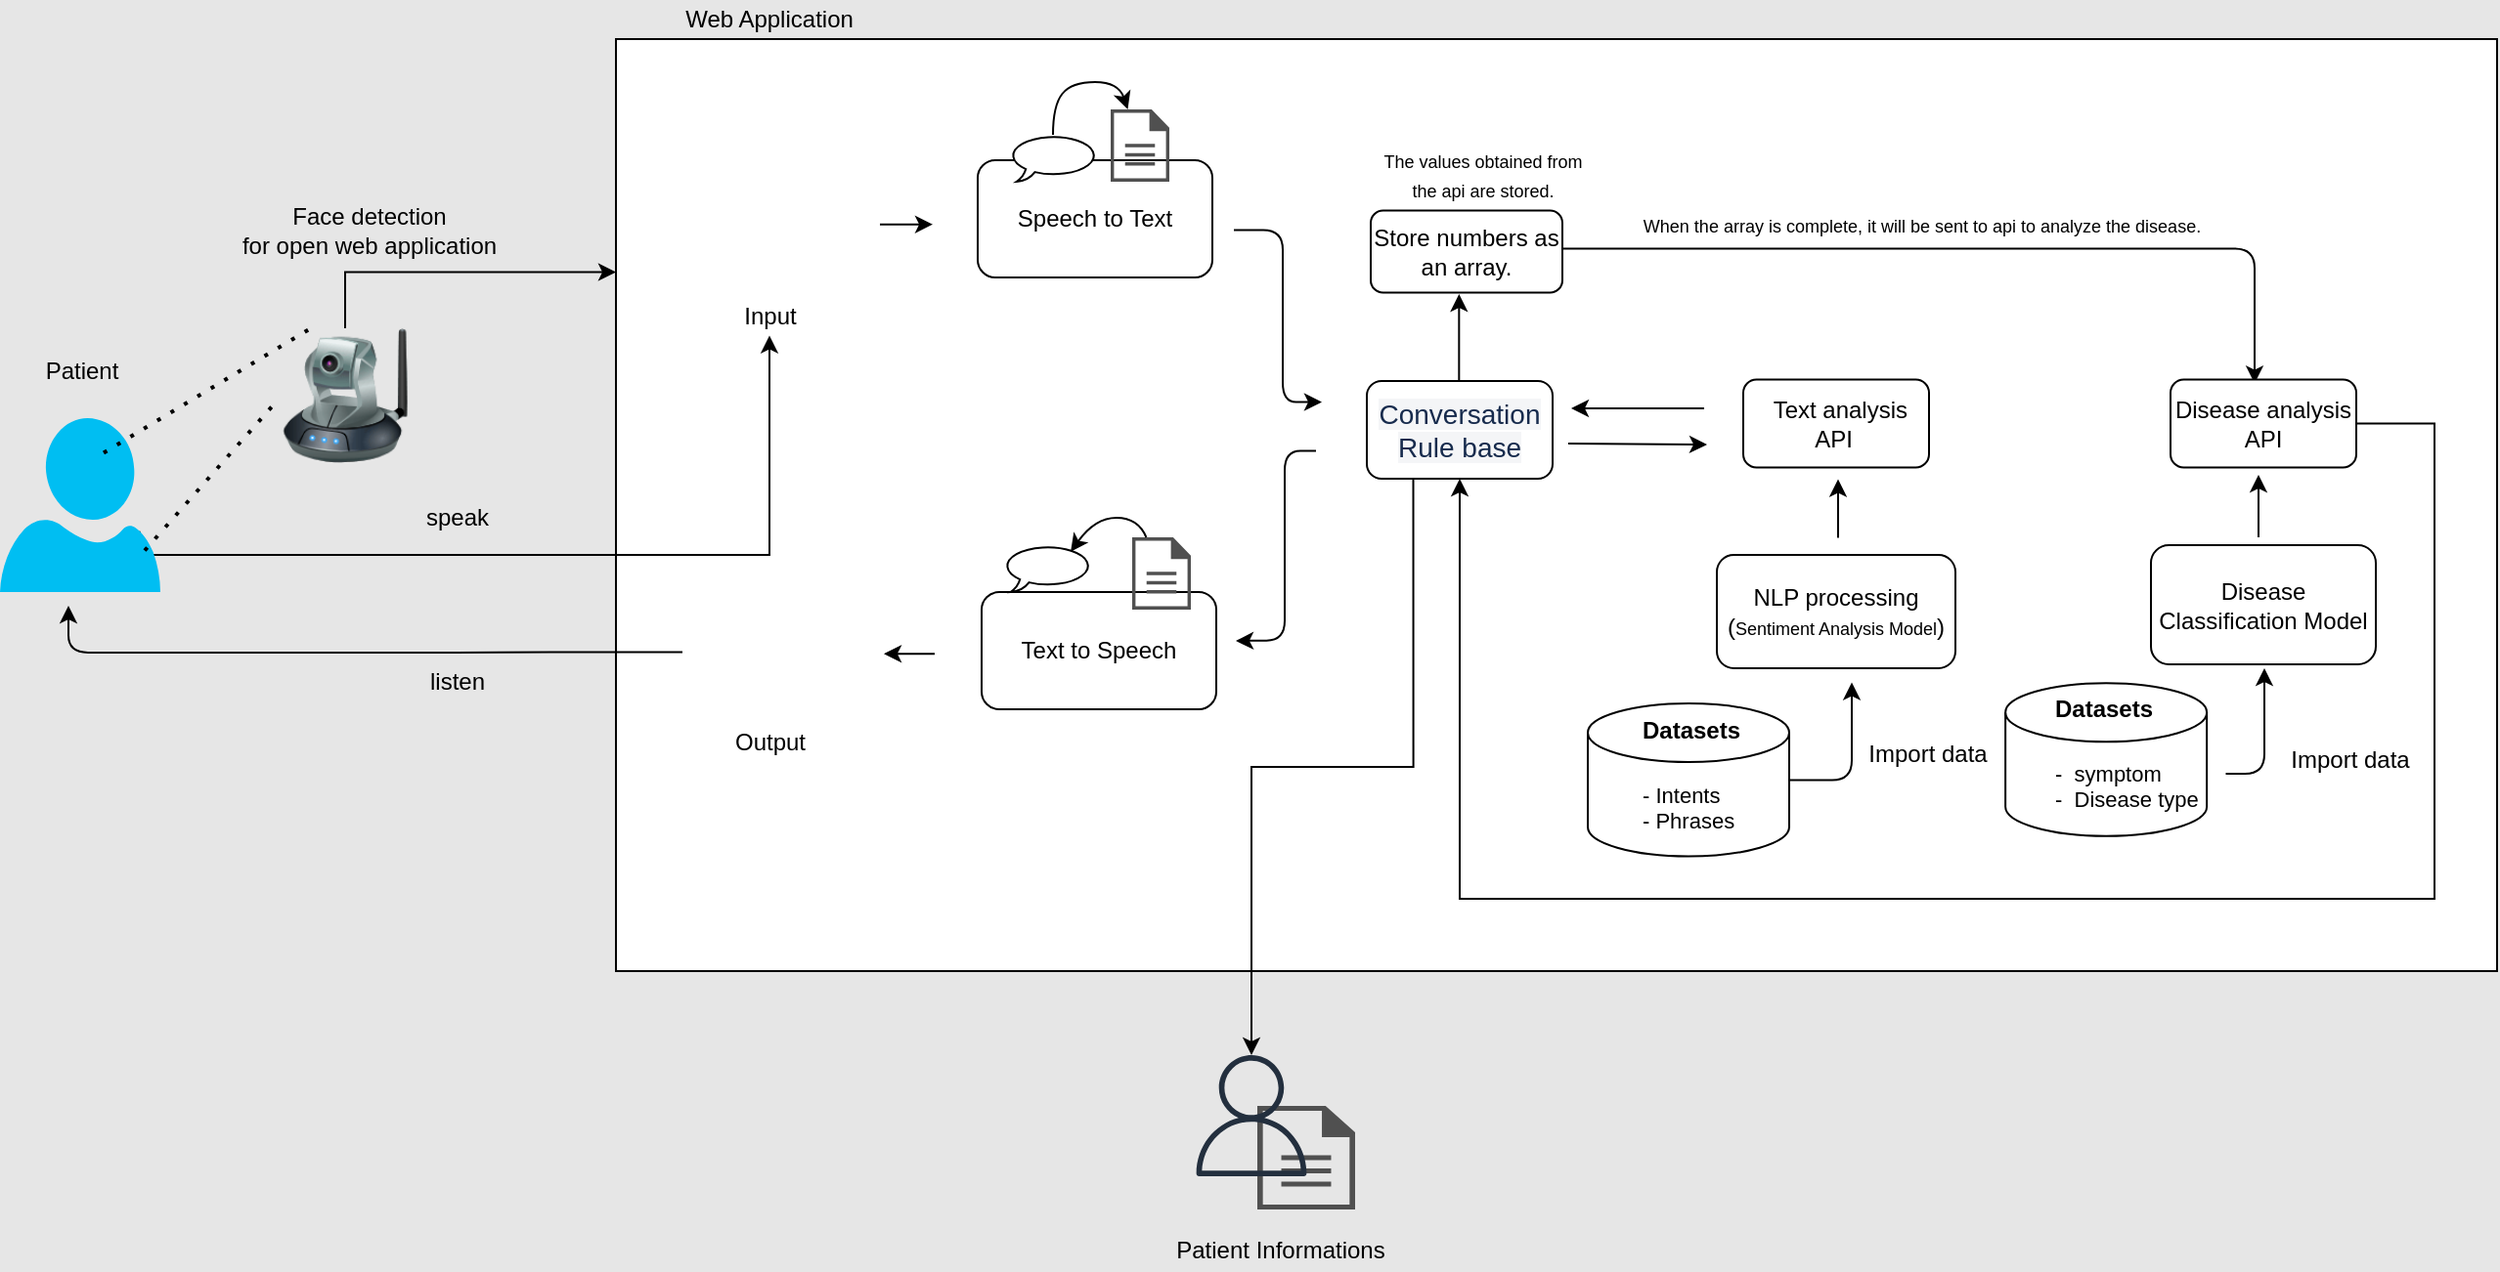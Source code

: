 <mxfile version="14.6.13" type="github"><diagram id="3h_e1cRcv7EvH-xnyH5G" name="Page-1"><mxGraphModel dx="2470" dy="803" grid="1" gridSize="10" guides="1" tooltips="1" connect="1" arrows="1" fold="1" page="0" pageScale="1" pageWidth="827" pageHeight="1169" background="#E6E6E6" math="0" shadow="0"><root><mxCell id="0"/><mxCell id="1" parent="0"/><mxCell id="JJdCvBDV9jsphL6O94FW-70" value="" style="rounded=0;whiteSpace=wrap;html=1;fontColor=#66FFFF;" parent="1" vertex="1"><mxGeometry x="-280" y="420" width="962" height="477" as="geometry"/></mxCell><mxCell id="W1S5Mk9IEREdDTCglbko-16" value="" style="shape=cylinder2;whiteSpace=wrap;html=1;boundedLbl=1;backgroundOutline=1;size=15;" parent="1" vertex="1"><mxGeometry x="430.57" y="749.63" width="103" height="78.25" as="geometry"/></mxCell><mxCell id="z0B666o2hnG1yfGjuT4q-2" value="Input" style="text;html=1;strokeColor=none;fillColor=none;align=center;verticalAlign=middle;whiteSpace=wrap;rounded=0;" parent="1" vertex="1"><mxGeometry x="-221.5" y="551.75" width="40" height="20" as="geometry"/></mxCell><mxCell id="z0B666o2hnG1yfGjuT4q-3" value="Speech to Text" style="rounded=1;whiteSpace=wrap;html=1;" parent="1" vertex="1"><mxGeometry x="-95" y="482" width="120" height="60" as="geometry"/></mxCell><mxCell id="z0B666o2hnG1yfGjuT4q-7" value="Text to Speech" style="rounded=1;whiteSpace=wrap;html=1;" parent="1" vertex="1"><mxGeometry x="-93" y="703" width="120" height="60" as="geometry"/></mxCell><mxCell id="JJdCvBDV9jsphL6O94FW-1" value="" style="shape=image;html=1;verticalAlign=top;verticalLabelPosition=bottom;labelBackgroundColor=#ffffff;imageAspect=0;aspect=fixed;image=https://cdn2.iconfinder.com/data/icons/circle-icons-1/64/mic-128.png" parent="1" vertex="1"><mxGeometry x="-246" y="458.75" width="89" height="89" as="geometry"/></mxCell><mxCell id="JJdCvBDV9jsphL6O94FW-2" value="" style="shape=image;html=1;verticalAlign=top;verticalLabelPosition=bottom;labelBackgroundColor=#ffffff;imageAspect=0;aspect=fixed;image=https://cdn2.iconfinder.com/data/icons/picol-vector/32/speaker_louder-128.png;rotation=-180;fontColor=#66FFFF;" parent="1" vertex="1"><mxGeometry x="-246" y="688.75" width="90" height="90" as="geometry"/></mxCell><mxCell id="mzPTzrukDYq0ecWCOQlH-18" style="edgeStyle=orthogonalEdgeStyle;rounded=0;orthogonalLoop=1;jettySize=auto;html=1;exitX=0.87;exitY=0.65;exitDx=0;exitDy=0;exitPerimeter=0;entryX=0.5;entryY=1;entryDx=0;entryDy=0;" edge="1" parent="1" source="JJdCvBDV9jsphL6O94FW-5" target="z0B666o2hnG1yfGjuT4q-2"><mxGeometry relative="1" as="geometry"><Array as="points"><mxPoint x="-524" y="684"/><mxPoint x="-201" y="684"/></Array></mxGeometry></mxCell><mxCell id="JJdCvBDV9jsphL6O94FW-5" value="" style="verticalLabelPosition=bottom;html=1;verticalAlign=top;align=center;strokeColor=none;fillColor=#00BEF2;shape=mxgraph.azure.user;" parent="1" vertex="1"><mxGeometry x="-595" y="614" width="82" height="89" as="geometry"/></mxCell><mxCell id="JJdCvBDV9jsphL6O94FW-7" value="Patient" style="text;html=1;strokeColor=none;fillColor=none;align=center;verticalAlign=middle;whiteSpace=wrap;rounded=0;" parent="1" vertex="1"><mxGeometry x="-593" y="580" width="80" height="20" as="geometry"/></mxCell><mxCell id="JJdCvBDV9jsphL6O94FW-8" value="Output" style="text;html=1;strokeColor=none;fillColor=none;align=center;verticalAlign=middle;whiteSpace=wrap;rounded=0;" parent="1" vertex="1"><mxGeometry x="-221.5" y="770" width="40" height="20" as="geometry"/></mxCell><mxCell id="JJdCvBDV9jsphL6O94FW-9" value="" style="endArrow=classic;html=1;exitX=1;exitY=0.5;exitDx=0;exitDy=0;" parent="1" edge="1" source="JJdCvBDV9jsphL6O94FW-2"><mxGeometry width="50" height="50" relative="1" as="geometry"><mxPoint x="-280" y="734" as="sourcePoint"/><mxPoint x="-560" y="710" as="targetPoint"/><Array as="points"><mxPoint x="-303" y="733.75"/><mxPoint x="-372" y="734"/><mxPoint x="-560" y="734"/></Array></mxGeometry></mxCell><mxCell id="JJdCvBDV9jsphL6O94FW-30" value="" style="endArrow=classic;html=1;entryX=0;entryY=0.5;entryDx=0;entryDy=0;" parent="1" edge="1"><mxGeometry width="50" height="50" relative="1" as="geometry"><mxPoint x="-145" y="514.83" as="sourcePoint"/><mxPoint x="-118" y="514.83" as="targetPoint"/></mxGeometry></mxCell><mxCell id="JJdCvBDV9jsphL6O94FW-31" value="" style="endArrow=classic;html=1;" parent="1" edge="1"><mxGeometry width="50" height="50" relative="1" as="geometry"><mxPoint x="-117" y="734.58" as="sourcePoint"/><mxPoint x="-143" y="734.58" as="targetPoint"/></mxGeometry></mxCell><mxCell id="JJdCvBDV9jsphL6O94FW-32" value="" style="whiteSpace=wrap;html=1;shape=mxgraph.basic.oval_callout;fontColor=#66FFFF;" parent="1" vertex="1"><mxGeometry x="-79" y="469" width="46" height="24" as="geometry"/></mxCell><mxCell id="JJdCvBDV9jsphL6O94FW-37" value="" style="curved=1;endArrow=classic;html=1;fontColor=#66FFFF;" parent="1" target="JJdCvBDV9jsphL6O94FW-34" edge="1"><mxGeometry width="50" height="50" relative="1" as="geometry"><mxPoint x="-56.5" y="469" as="sourcePoint"/><mxPoint x="-13.5" y="454" as="targetPoint"/><Array as="points"><mxPoint x="-56.5" y="454"/><mxPoint x="-47" y="442"/><mxPoint x="-23" y="442"/></Array></mxGeometry></mxCell><mxCell id="JJdCvBDV9jsphL6O94FW-38" value="" style="whiteSpace=wrap;html=1;shape=mxgraph.basic.oval_callout;fontColor=#66FFFF;" parent="1" vertex="1"><mxGeometry x="-82" y="679" width="46" height="24" as="geometry"/></mxCell><mxCell id="JJdCvBDV9jsphL6O94FW-39" value="" style="pointerEvents=1;shadow=0;dashed=0;html=1;strokeColor=none;fillColor=#505050;labelPosition=center;verticalLabelPosition=bottom;verticalAlign=top;outlineConnect=0;align=center;shape=mxgraph.office.concepts.document;fontColor=#66FFFF;" parent="1" vertex="1"><mxGeometry x="-16" y="675" width="30" height="37" as="geometry"/></mxCell><mxCell id="JJdCvBDV9jsphL6O94FW-40" value="" style="curved=1;endArrow=classic;html=1;fontColor=#66FFFF;entryX=0.751;entryY=0.141;entryDx=0;entryDy=0;entryPerimeter=0;" parent="1" source="JJdCvBDV9jsphL6O94FW-39" target="JJdCvBDV9jsphL6O94FW-38" edge="1"><mxGeometry width="50" height="50" relative="1" as="geometry"><mxPoint y="689" as="sourcePoint"/><mxPoint x="-42" y="677" as="targetPoint"/><Array as="points"><mxPoint x="-13" y="665"/><mxPoint x="-35" y="665"/></Array></mxGeometry></mxCell><mxCell id="mzPTzrukDYq0ecWCOQlH-17" style="edgeStyle=orthogonalEdgeStyle;rounded=0;orthogonalLoop=1;jettySize=auto;html=1;exitX=0.5;exitY=0;exitDx=0;exitDy=0;entryX=0;entryY=0.25;entryDx=0;entryDy=0;" edge="1" parent="1" source="JJdCvBDV9jsphL6O94FW-50" target="JJdCvBDV9jsphL6O94FW-70"><mxGeometry relative="1" as="geometry"><Array as="points"><mxPoint x="-418" y="539"/></Array></mxGeometry></mxCell><mxCell id="JJdCvBDV9jsphL6O94FW-50" value="" style="image;html=1;image=img/lib/clip_art/networking/Ip_Camera_128x128.png;fontColor=#66FFFF;" parent="1" vertex="1"><mxGeometry x="-456" y="568" width="75" height="69" as="geometry"/></mxCell><mxCell id="JJdCvBDV9jsphL6O94FW-52" value="" style="endArrow=none;dashed=1;html=1;dashPattern=1 3;strokeWidth=2;fontColor=#66FFFF;entryX=0.273;entryY=-0.004;entryDx=0;entryDy=0;entryPerimeter=0;" parent="1" target="JJdCvBDV9jsphL6O94FW-50" edge="1"><mxGeometry width="50" height="50" relative="1" as="geometry"><mxPoint x="-542" y="631.75" as="sourcePoint"/><mxPoint x="-450" y="589.75" as="targetPoint"/></mxGeometry></mxCell><mxCell id="JJdCvBDV9jsphL6O94FW-53" value="" style="endArrow=none;dashed=1;html=1;dashPattern=1 3;strokeWidth=2;fontColor=#66FFFF;entryX=0.015;entryY=0.563;entryDx=0;entryDy=0;entryPerimeter=0;" parent="1" target="JJdCvBDV9jsphL6O94FW-50" edge="1"><mxGeometry width="50" height="50" relative="1" as="geometry"><mxPoint x="-521" y="681.75" as="sourcePoint"/><mxPoint x="-443" y="675.75" as="targetPoint"/></mxGeometry></mxCell><mxCell id="JJdCvBDV9jsphL6O94FW-54" value="Face detection&lt;br&gt;for open web application" style="text;html=1;strokeColor=none;fillColor=none;align=center;verticalAlign=middle;whiteSpace=wrap;rounded=0;" parent="1" vertex="1"><mxGeometry x="-490" y="507.75" width="167.5" height="20" as="geometry"/></mxCell><mxCell id="JJdCvBDV9jsphL6O94FW-56" value="NLP processing&lt;br&gt;(&lt;font style=&quot;font-size: 9px&quot;&gt;Sentiment Analysis Model&lt;/font&gt;)" style="rounded=1;whiteSpace=wrap;html=1;" parent="1" vertex="1"><mxGeometry x="283" y="684" width="122" height="58" as="geometry"/></mxCell><mxCell id="JJdCvBDV9jsphL6O94FW-57" value="Web Application" style="text;html=1;strokeColor=none;fillColor=none;align=center;verticalAlign=middle;whiteSpace=wrap;rounded=0;" parent="1" vertex="1"><mxGeometry x="-256.5" y="400" width="109" height="20" as="geometry"/></mxCell><mxCell id="JJdCvBDV9jsphL6O94FW-60" value="Disease Classification Model" style="rounded=1;whiteSpace=wrap;html=1;" parent="1" vertex="1"><mxGeometry x="505" y="679" width="115" height="61" as="geometry"/></mxCell><mxCell id="JJdCvBDV9jsphL6O94FW-61" value="" style="endArrow=classic;html=1;" parent="1" edge="1"><mxGeometry width="50" height="50" relative="1" as="geometry"><mxPoint x="204" y="527.25" as="sourcePoint"/><mxPoint x="558" y="596.25" as="targetPoint"/><Array as="points"><mxPoint x="372" y="527.25"/><mxPoint x="558" y="527.25"/></Array></mxGeometry></mxCell><mxCell id="JJdCvBDV9jsphL6O94FW-64" value="Import data" style="text;html=1;strokeColor=none;fillColor=none;align=center;verticalAlign=middle;whiteSpace=wrap;rounded=0;" parent="1" vertex="1"><mxGeometry x="350.57" y="776" width="80" height="20" as="geometry"/></mxCell><mxCell id="JJdCvBDV9jsphL6O94FW-92" value="" style="pointerEvents=1;shadow=0;dashed=0;html=1;strokeColor=none;fillColor=#505050;labelPosition=center;verticalLabelPosition=bottom;verticalAlign=top;outlineConnect=0;align=center;shape=mxgraph.office.concepts.document;fontColor=#66FFFF;" parent="1" vertex="1"><mxGeometry x="48" y="966" width="50" height="53" as="geometry"/></mxCell><mxCell id="JJdCvBDV9jsphL6O94FW-94" value="" style="outlineConnect=0;fontColor=#232F3E;gradientColor=none;fillColor=#232F3E;strokeColor=none;dashed=0;verticalLabelPosition=bottom;verticalAlign=top;align=center;html=1;fontSize=12;fontStyle=0;aspect=fixed;pointerEvents=1;shape=mxgraph.aws4.user;" parent="1" vertex="1"><mxGeometry x="14" y="940" width="62" height="62" as="geometry"/></mxCell><mxCell id="JJdCvBDV9jsphL6O94FW-95" value="Patient Informations" style="text;html=1;strokeColor=none;fillColor=none;align=center;verticalAlign=middle;whiteSpace=wrap;rounded=0;" parent="1" vertex="1"><mxGeometry x="3" y="1030" width="114" height="20" as="geometry"/></mxCell><mxCell id="HED7C-amB5ixflGYmklg-2" value="" style="endArrow=classic;html=1;" parent="1" edge="1"><mxGeometry width="50" height="50" relative="1" as="geometry"><mxPoint x="36" y="517.75" as="sourcePoint"/><mxPoint x="81" y="605.75" as="targetPoint"/><Array as="points"><mxPoint x="61" y="517.75"/><mxPoint x="61" y="605.75"/></Array></mxGeometry></mxCell><mxCell id="HED7C-amB5ixflGYmklg-3" value="" style="endArrow=classic;html=1;" parent="1" edge="1"><mxGeometry width="50" height="50" relative="1" as="geometry"><mxPoint x="78" y="630.75" as="sourcePoint"/><mxPoint x="37" y="728" as="targetPoint"/><Array as="points"><mxPoint x="62" y="630.75"/><mxPoint x="62" y="676.75"/><mxPoint x="62" y="727.75"/></Array></mxGeometry></mxCell><mxCell id="W1S5Mk9IEREdDTCglbko-5" value="&amp;nbsp;Text analysis API&amp;nbsp;" style="rounded=1;whiteSpace=wrap;html=1;" parent="1" vertex="1"><mxGeometry x="296.5" y="594.25" width="95" height="45" as="geometry"/></mxCell><mxCell id="W1S5Mk9IEREdDTCglbko-6" value="" style="endArrow=classic;html=1;" parent="1" edge="1"><mxGeometry width="50" height="50" relative="1" as="geometry"><mxPoint x="345" y="675.25" as="sourcePoint"/><mxPoint x="345" y="645.25" as="targetPoint"/></mxGeometry></mxCell><mxCell id="W1S5Mk9IEREdDTCglbko-7" value="" style="endArrow=classic;html=1;" parent="1" edge="1"><mxGeometry width="50" height="50" relative="1" as="geometry"><mxPoint x="318" y="799.25" as="sourcePoint"/><mxPoint x="352" y="749.25" as="targetPoint"/><Array as="points"><mxPoint x="352" y="799.25"/></Array></mxGeometry></mxCell><mxCell id="mzPTzrukDYq0ecWCOQlH-6" style="edgeStyle=orthogonalEdgeStyle;rounded=0;orthogonalLoop=1;jettySize=auto;html=1;exitX=1;exitY=0.5;exitDx=0;exitDy=0;entryX=0.5;entryY=1;entryDx=0;entryDy=0;" edge="1" parent="1" source="W1S5Mk9IEREdDTCglbko-10" target="W1S5Mk9IEREdDTCglbko-13"><mxGeometry relative="1" as="geometry"><Array as="points"><mxPoint x="650" y="617"/><mxPoint x="650" y="860"/><mxPoint x="152" y="860"/></Array></mxGeometry></mxCell><mxCell id="W1S5Mk9IEREdDTCglbko-10" value="Disease analysis API" style="rounded=1;whiteSpace=wrap;html=1;" parent="1" vertex="1"><mxGeometry x="515" y="594.25" width="95" height="45" as="geometry"/></mxCell><mxCell id="W1S5Mk9IEREdDTCglbko-11" value="" style="endArrow=classic;html=1;" parent="1" edge="1"><mxGeometry width="50" height="50" relative="1" as="geometry"><mxPoint x="560" y="675" as="sourcePoint"/><mxPoint x="560" y="643" as="targetPoint"/></mxGeometry></mxCell><mxCell id="mzPTzrukDYq0ecWCOQlH-9" style="edgeStyle=orthogonalEdgeStyle;rounded=0;orthogonalLoop=1;jettySize=auto;html=1;exitX=0.25;exitY=1;exitDx=0;exitDy=0;" edge="1" parent="1" source="W1S5Mk9IEREdDTCglbko-13" target="JJdCvBDV9jsphL6O94FW-94"><mxGeometry relative="1" as="geometry"/></mxCell><mxCell id="W1S5Mk9IEREdDTCglbko-13" value="&lt;span style=&quot;color: rgb(23 , 43 , 77) ; font-family: , &amp;#34;blinkmacsystemfont&amp;#34; , &amp;#34;segoe ui&amp;#34; , &amp;#34;roboto&amp;#34; , &amp;#34;noto sans&amp;#34; , &amp;#34;ubuntu&amp;#34; , &amp;#34;droid sans&amp;#34; , &amp;#34;helvetica neue&amp;#34; , sans-serif ; font-size: 14px ; text-align: left ; background-color: rgb(244 , 245 , 247)&quot;&gt;Conversation Rule base&lt;/span&gt;" style="rounded=1;whiteSpace=wrap;html=1;" parent="1" vertex="1"><mxGeometry x="104" y="595" width="95" height="50" as="geometry"/></mxCell><mxCell id="W1S5Mk9IEREdDTCglbko-14" value="" style="endArrow=classic;html=1;entryX=0;entryY=0.5;entryDx=0;entryDy=0;" parent="1" edge="1"><mxGeometry width="50" height="50" relative="1" as="geometry"><mxPoint x="207" y="627" as="sourcePoint"/><mxPoint x="278" y="627.5" as="targetPoint"/></mxGeometry></mxCell><mxCell id="W1S5Mk9IEREdDTCglbko-19" value="Import data" style="text;html=1;strokeColor=none;fillColor=none;align=center;verticalAlign=middle;whiteSpace=wrap;rounded=0;" parent="1" vertex="1"><mxGeometry x="567" y="778.75" width="80" height="20" as="geometry"/></mxCell><mxCell id="W1S5Mk9IEREdDTCglbko-20" value="" style="endArrow=classic;html=1;" parent="1" edge="1"><mxGeometry width="50" height="50" relative="1" as="geometry"><mxPoint x="276.5" y="609" as="sourcePoint"/><mxPoint x="208.5" y="609" as="targetPoint"/></mxGeometry></mxCell><mxCell id="W1S5Mk9IEREdDTCglbko-21" value="Store numbers as an array." style="rounded=1;whiteSpace=wrap;html=1;" parent="1" vertex="1"><mxGeometry x="106" y="507.75" width="98" height="42" as="geometry"/></mxCell><mxCell id="W1S5Mk9IEREdDTCglbko-22" value="" style="endArrow=classic;html=1;" parent="1" edge="1"><mxGeometry width="50" height="50" relative="1" as="geometry"><mxPoint x="151.16" y="595" as="sourcePoint"/><mxPoint x="151.16" y="550.5" as="targetPoint"/></mxGeometry></mxCell><mxCell id="W1S5Mk9IEREdDTCglbko-25" value="&lt;font style=&quot;font-size: 9px&quot;&gt;The values obtained from the api are stored.&lt;/font&gt;" style="text;html=1;strokeColor=none;fillColor=none;align=center;verticalAlign=middle;whiteSpace=wrap;rounded=0;" parent="1" vertex="1"><mxGeometry x="110" y="482" width="107" height="13" as="geometry"/></mxCell><mxCell id="W1S5Mk9IEREdDTCglbko-27" value="&lt;font style=&quot;font-size: 9px&quot;&gt;When the array is complete, it will be sent to api to analyze the disease.&lt;/font&gt;" style="text;html=1;strokeColor=none;fillColor=none;align=center;verticalAlign=middle;whiteSpace=wrap;rounded=0;" parent="1" vertex="1"><mxGeometry x="236" y="505.25" width="304" height="20" as="geometry"/></mxCell><mxCell id="mzPTzrukDYq0ecWCOQlH-3" value="" style="endArrow=classic;html=1;exitX=0.961;exitY=0.642;exitDx=0;exitDy=0;exitPerimeter=0;" edge="1" parent="1" source="mzPTzrukDYq0ecWCOQlH-2"><mxGeometry width="50" height="50" relative="1" as="geometry"><mxPoint x="540" y="792" as="sourcePoint"/><mxPoint x="563" y="742.0" as="targetPoint"/><Array as="points"><mxPoint x="563" y="796"/></Array></mxGeometry></mxCell><mxCell id="mzPTzrukDYq0ecWCOQlH-2" value="&lt;h1&gt;&lt;span style=&quot;color: rgb(0 , 0 , 0) ; font-size: 12px ; text-align: center&quot;&gt;Datasets&lt;/span&gt;&lt;/h1&gt;&lt;div style=&quot;font-size: 11px&quot;&gt;&lt;span style=&quot;color: rgb(0 , 0 , 0) ; font-weight: 400 ; text-align: center&quot;&gt;&lt;font style=&quot;font-size: 11px&quot;&gt;-&amp;nbsp;&amp;nbsp;&lt;/font&gt;&lt;/span&gt;&lt;span style=&quot;color: rgb(0 , 0 , 0) ; text-align: center&quot;&gt;symptom&lt;/span&gt;&lt;/div&gt;&lt;div style=&quot;font-size: 11px&quot;&gt;&lt;span style=&quot;color: rgb(0 , 0 , 0) ; font-weight: 400 ; text-align: center&quot;&gt;&lt;font style=&quot;font-size: 11px&quot;&gt;-&amp;nbsp;&amp;nbsp;&lt;/font&gt;&lt;/span&gt;&lt;span style=&quot;color: rgb(0 , 0 , 0) ; text-align: center&quot;&gt;Disease type&lt;/span&gt;&lt;/div&gt;" style="text;html=1;strokeColor=none;fillColor=none;spacing=5;spacingTop=-20;whiteSpace=wrap;overflow=hidden;rounded=0;fontColor=#66FFFF;" vertex="1" parent="1"><mxGeometry x="451" y="738.88" width="96" height="89" as="geometry"/></mxCell><mxCell id="JJdCvBDV9jsphL6O94FW-34" value="" style="pointerEvents=1;shadow=0;dashed=0;html=1;strokeColor=none;fillColor=#505050;labelPosition=center;verticalLabelPosition=bottom;verticalAlign=top;outlineConnect=0;align=center;shape=mxgraph.office.concepts.document;fontColor=#66FFFF;" parent="1" vertex="1"><mxGeometry x="-27" y="456" width="30" height="37" as="geometry"/></mxCell><mxCell id="mzPTzrukDYq0ecWCOQlH-10" value="" style="shape=cylinder2;whiteSpace=wrap;html=1;boundedLbl=1;backgroundOutline=1;size=15;" vertex="1" parent="1"><mxGeometry x="217" y="760" width="103" height="78.25" as="geometry"/></mxCell><mxCell id="JJdCvBDV9jsphL6O94FW-68" value="&lt;h1&gt;&lt;span style=&quot;color: rgb(0 , 0 , 0) ; font-size: 12px ; text-align: center&quot;&gt;Datasets&lt;/span&gt;&lt;/h1&gt;&lt;div style=&quot;font-size: 11px&quot;&gt;&lt;span style=&quot;color: rgb(0 , 0 , 0) ; font-weight: 400 ; text-align: center&quot;&gt;&lt;font style=&quot;font-size: 11px&quot;&gt;- Intents&lt;/font&gt;&lt;/span&gt;&lt;/div&gt;&lt;div style=&quot;font-size: 11px&quot;&gt;&lt;span style=&quot;color: rgb(0 , 0 , 0) ; font-weight: 400 ; text-align: center&quot;&gt;&lt;font style=&quot;font-size: 11px&quot;&gt;- Phrases&lt;/font&gt;&lt;/span&gt;&lt;/div&gt;" style="text;html=1;strokeColor=none;fillColor=none;spacing=5;spacingTop=-20;whiteSpace=wrap;overflow=hidden;rounded=0;fontColor=#66FFFF;" parent="1" vertex="1"><mxGeometry x="240" y="749.62" width="96" height="89" as="geometry"/></mxCell><mxCell id="mzPTzrukDYq0ecWCOQlH-20" value="speak" style="text;html=1;strokeColor=none;fillColor=none;align=center;verticalAlign=middle;whiteSpace=wrap;rounded=0;" vertex="1" parent="1"><mxGeometry x="-381" y="655" width="40" height="20" as="geometry"/></mxCell><mxCell id="mzPTzrukDYq0ecWCOQlH-21" value="listen" style="text;html=1;strokeColor=none;fillColor=none;align=center;verticalAlign=middle;whiteSpace=wrap;rounded=0;" vertex="1" parent="1"><mxGeometry x="-381" y="738.88" width="40" height="20" as="geometry"/></mxCell></root></mxGraphModel></diagram></mxfile>